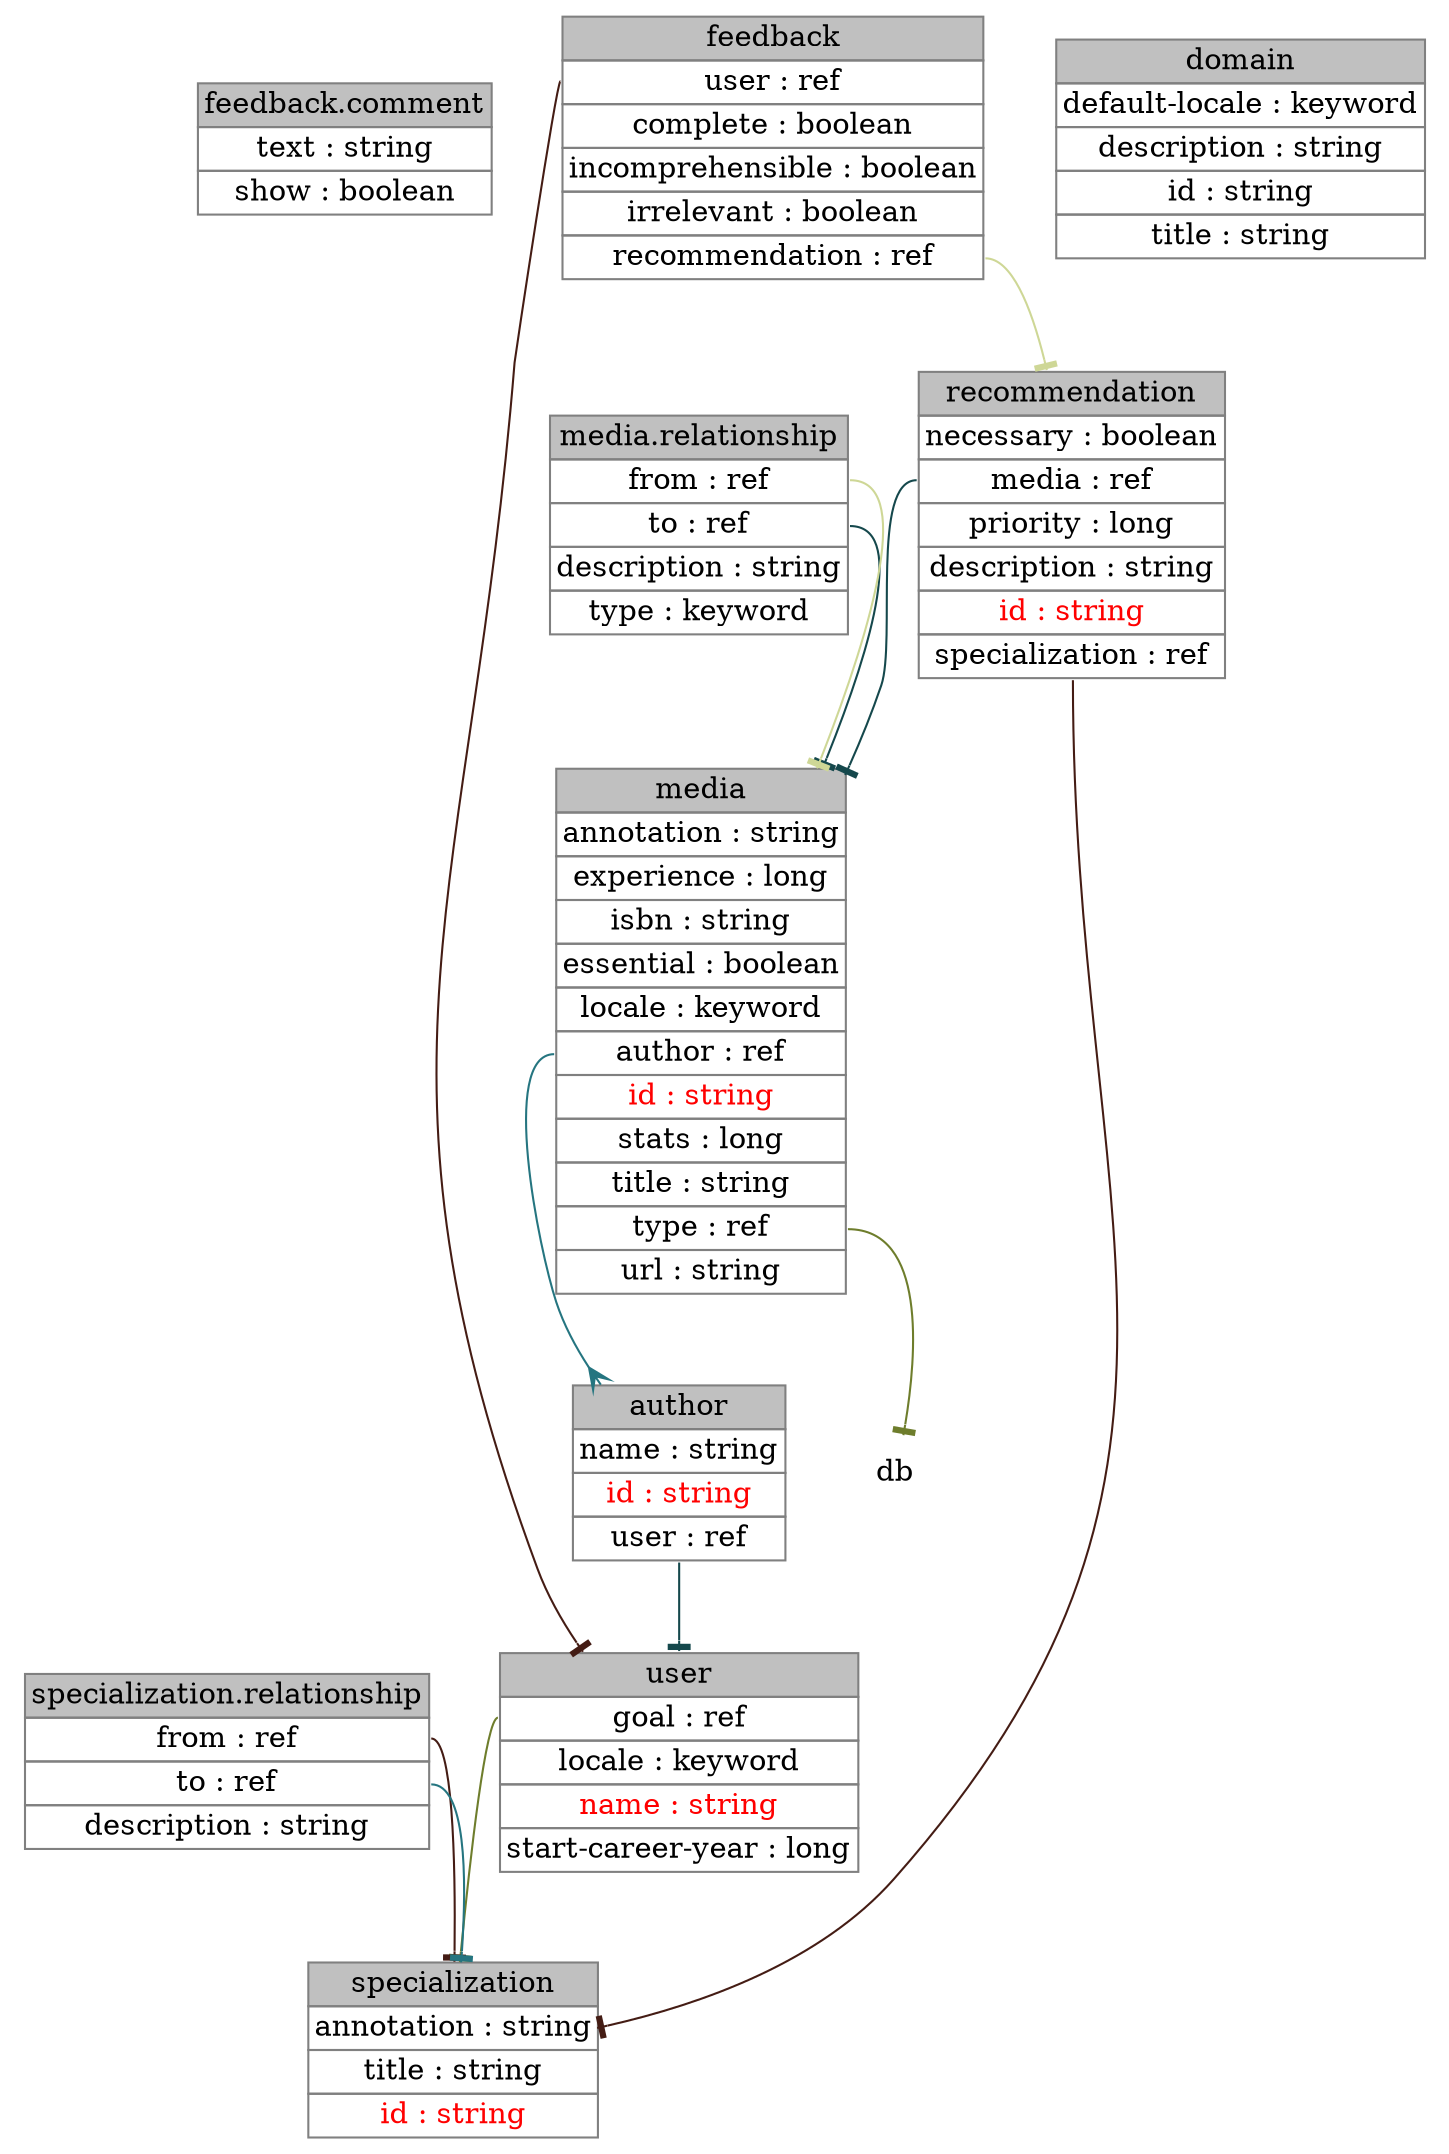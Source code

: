 digraph {
node [shape=plaintext];
"feedback.comment" [label=<<table border="0" cellborder="1" cellspacing="0" color="#808080" port="feedback.comment"><tr><td bgcolor="gray">feedback.comment</td></tr><tr><td>text : string</td></tr><tr><td>show : boolean</td></tr></table>>];
media [label=<<table border="0" cellborder="1" cellspacing="0" color="#808080" port="media"><tr><td bgcolor="gray">media</td></tr><tr><td>annotation : string</td></tr><tr><td>experience : long</td></tr><tr><td>isbn : string</td></tr><tr><td>essential : boolean</td></tr><tr><td>locale : keyword</td></tr><tr><td port="author">author : ref</td></tr><tr><td><font color="red">id : string</font></td></tr><tr><td>stats : long</td></tr><tr><td>title : string</td></tr><tr><td port="type">type : ref</td></tr><tr><td>url : string</td></tr></table>>];
specialization [label=<<table border="0" cellborder="1" cellspacing="0" color="#808080" port="specialization"><tr><td bgcolor="gray">specialization</td></tr><tr><td>annotation : string</td></tr><tr><td>title : string</td></tr><tr><td><font color="red">id : string</font></td></tr></table>>];
author [label=<<table border="0" cellborder="1" cellspacing="0" color="#808080" port="author"><tr><td bgcolor="gray">author</td></tr><tr><td>name : string</td></tr><tr><td><font color="red">id : string</font></td></tr><tr><td port="user">user : ref</td></tr></table>>];
user [label=<<table border="0" cellborder="1" cellspacing="0" color="#808080" port="user"><tr><td bgcolor="gray">user</td></tr><tr><td port="goal">goal : ref</td></tr><tr><td>locale : keyword</td></tr><tr><td><font color="red">name : string</font></td></tr><tr><td>start-career-year : long</td></tr></table>>];
"specialization.relationship" [label=<<table border="0" cellborder="1" cellspacing="0" color="#808080" port="specialization.relationship"><tr><td bgcolor="gray">specialization.relationship</td></tr><tr><td port="from">from : ref</td></tr><tr><td port="to">to : ref</td></tr><tr><td>description : string</td></tr></table>>];
feedback [label=<<table border="0" cellborder="1" cellspacing="0" color="#808080" port="feedback"><tr><td bgcolor="gray">feedback</td></tr><tr><td port="user">user : ref</td></tr><tr><td>complete : boolean</td></tr><tr><td>incomprehensible : boolean</td></tr><tr><td>irrelevant : boolean</td></tr><tr><td port="recommendation">recommendation : ref</td></tr></table>>];
recommendation [label=<<table border="0" cellborder="1" cellspacing="0" color="#808080" port="recommendation"><tr><td bgcolor="gray">recommendation</td></tr><tr><td>necessary : boolean</td></tr><tr><td port="media">media : ref</td></tr><tr><td>priority : long</td></tr><tr><td>description : string</td></tr><tr><td><font color="red">id : string</font></td></tr><tr><td port="specialization">specialization : ref</td></tr></table>>];
domain [label=<<table border="0" cellborder="1" cellspacing="0" color="#808080" port="domain"><tr><td bgcolor="gray">domain</td></tr><tr><td>default-locale : keyword</td></tr><tr><td>description : string</td></tr><tr><td>id : string</td></tr><tr><td>title : string</td></tr></table>>];
"media.relationship" [label=<<table border="0" cellborder="1" cellspacing="0" color="#808080" port="media.relationship"><tr><td bgcolor="gray">media.relationship</td></tr><tr><td port="from">from : ref</td></tr><tr><td port="to">to : ref</td></tr><tr><td>description : string</td></tr><tr><td>type : keyword</td></tr></table>>];
feedback:user -> user:user [color="#441C14",arrowhead=tee];
"media.relationship":to -> media:media [color="#15484C",arrowhead=tee];
media:author -> author:author [color="#257580",arrowhead=crow];
user:goal -> specialization:specialization [color="#6E7D2C",arrowhead=tee];
feedback:recommendation -> recommendation:recommendation [color="#CED796",arrowhead=tee];
"specialization.relationship":from -> specialization:specialization [color="#441C14",arrowhead=tee];
author:user -> user:user [color="#15484C",arrowhead=tee];
"specialization.relationship":to -> specialization:specialization [color="#257580",arrowhead=tee];
media:type -> db:db [color="#6E7D2C",arrowhead=tee];
"media.relationship":from -> media:media [color="#CED796",arrowhead=tee];
recommendation:specialization -> specialization:specialization [color="#441C14",arrowhead=tee];
recommendation:media -> media:media [color="#15484C",arrowhead=tee];
} 